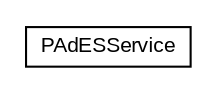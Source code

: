 #!/usr/local/bin/dot
#
# Class diagram 
# Generated by UMLGraph version R5_6-24-gf6e263 (http://www.umlgraph.org/)
#

digraph G {
	edge [fontname="arial",fontsize=10,labelfontname="arial",labelfontsize=10];
	node [fontname="arial",fontsize=10,shape=plaintext];
	nodesep=0.25;
	ranksep=0.5;
	// eu.europa.esig.dss.pades.signature.PAdESService
	c84572 [label=<<table title="eu.europa.esig.dss.pades.signature.PAdESService" border="0" cellborder="1" cellspacing="0" cellpadding="2" port="p" href="./PAdESService.html">
		<tr><td><table border="0" cellspacing="0" cellpadding="1">
<tr><td align="center" balign="center"> PAdESService </td></tr>
		</table></td></tr>
		</table>>, URL="./PAdESService.html", fontname="arial", fontcolor="black", fontsize=10.0];
}

